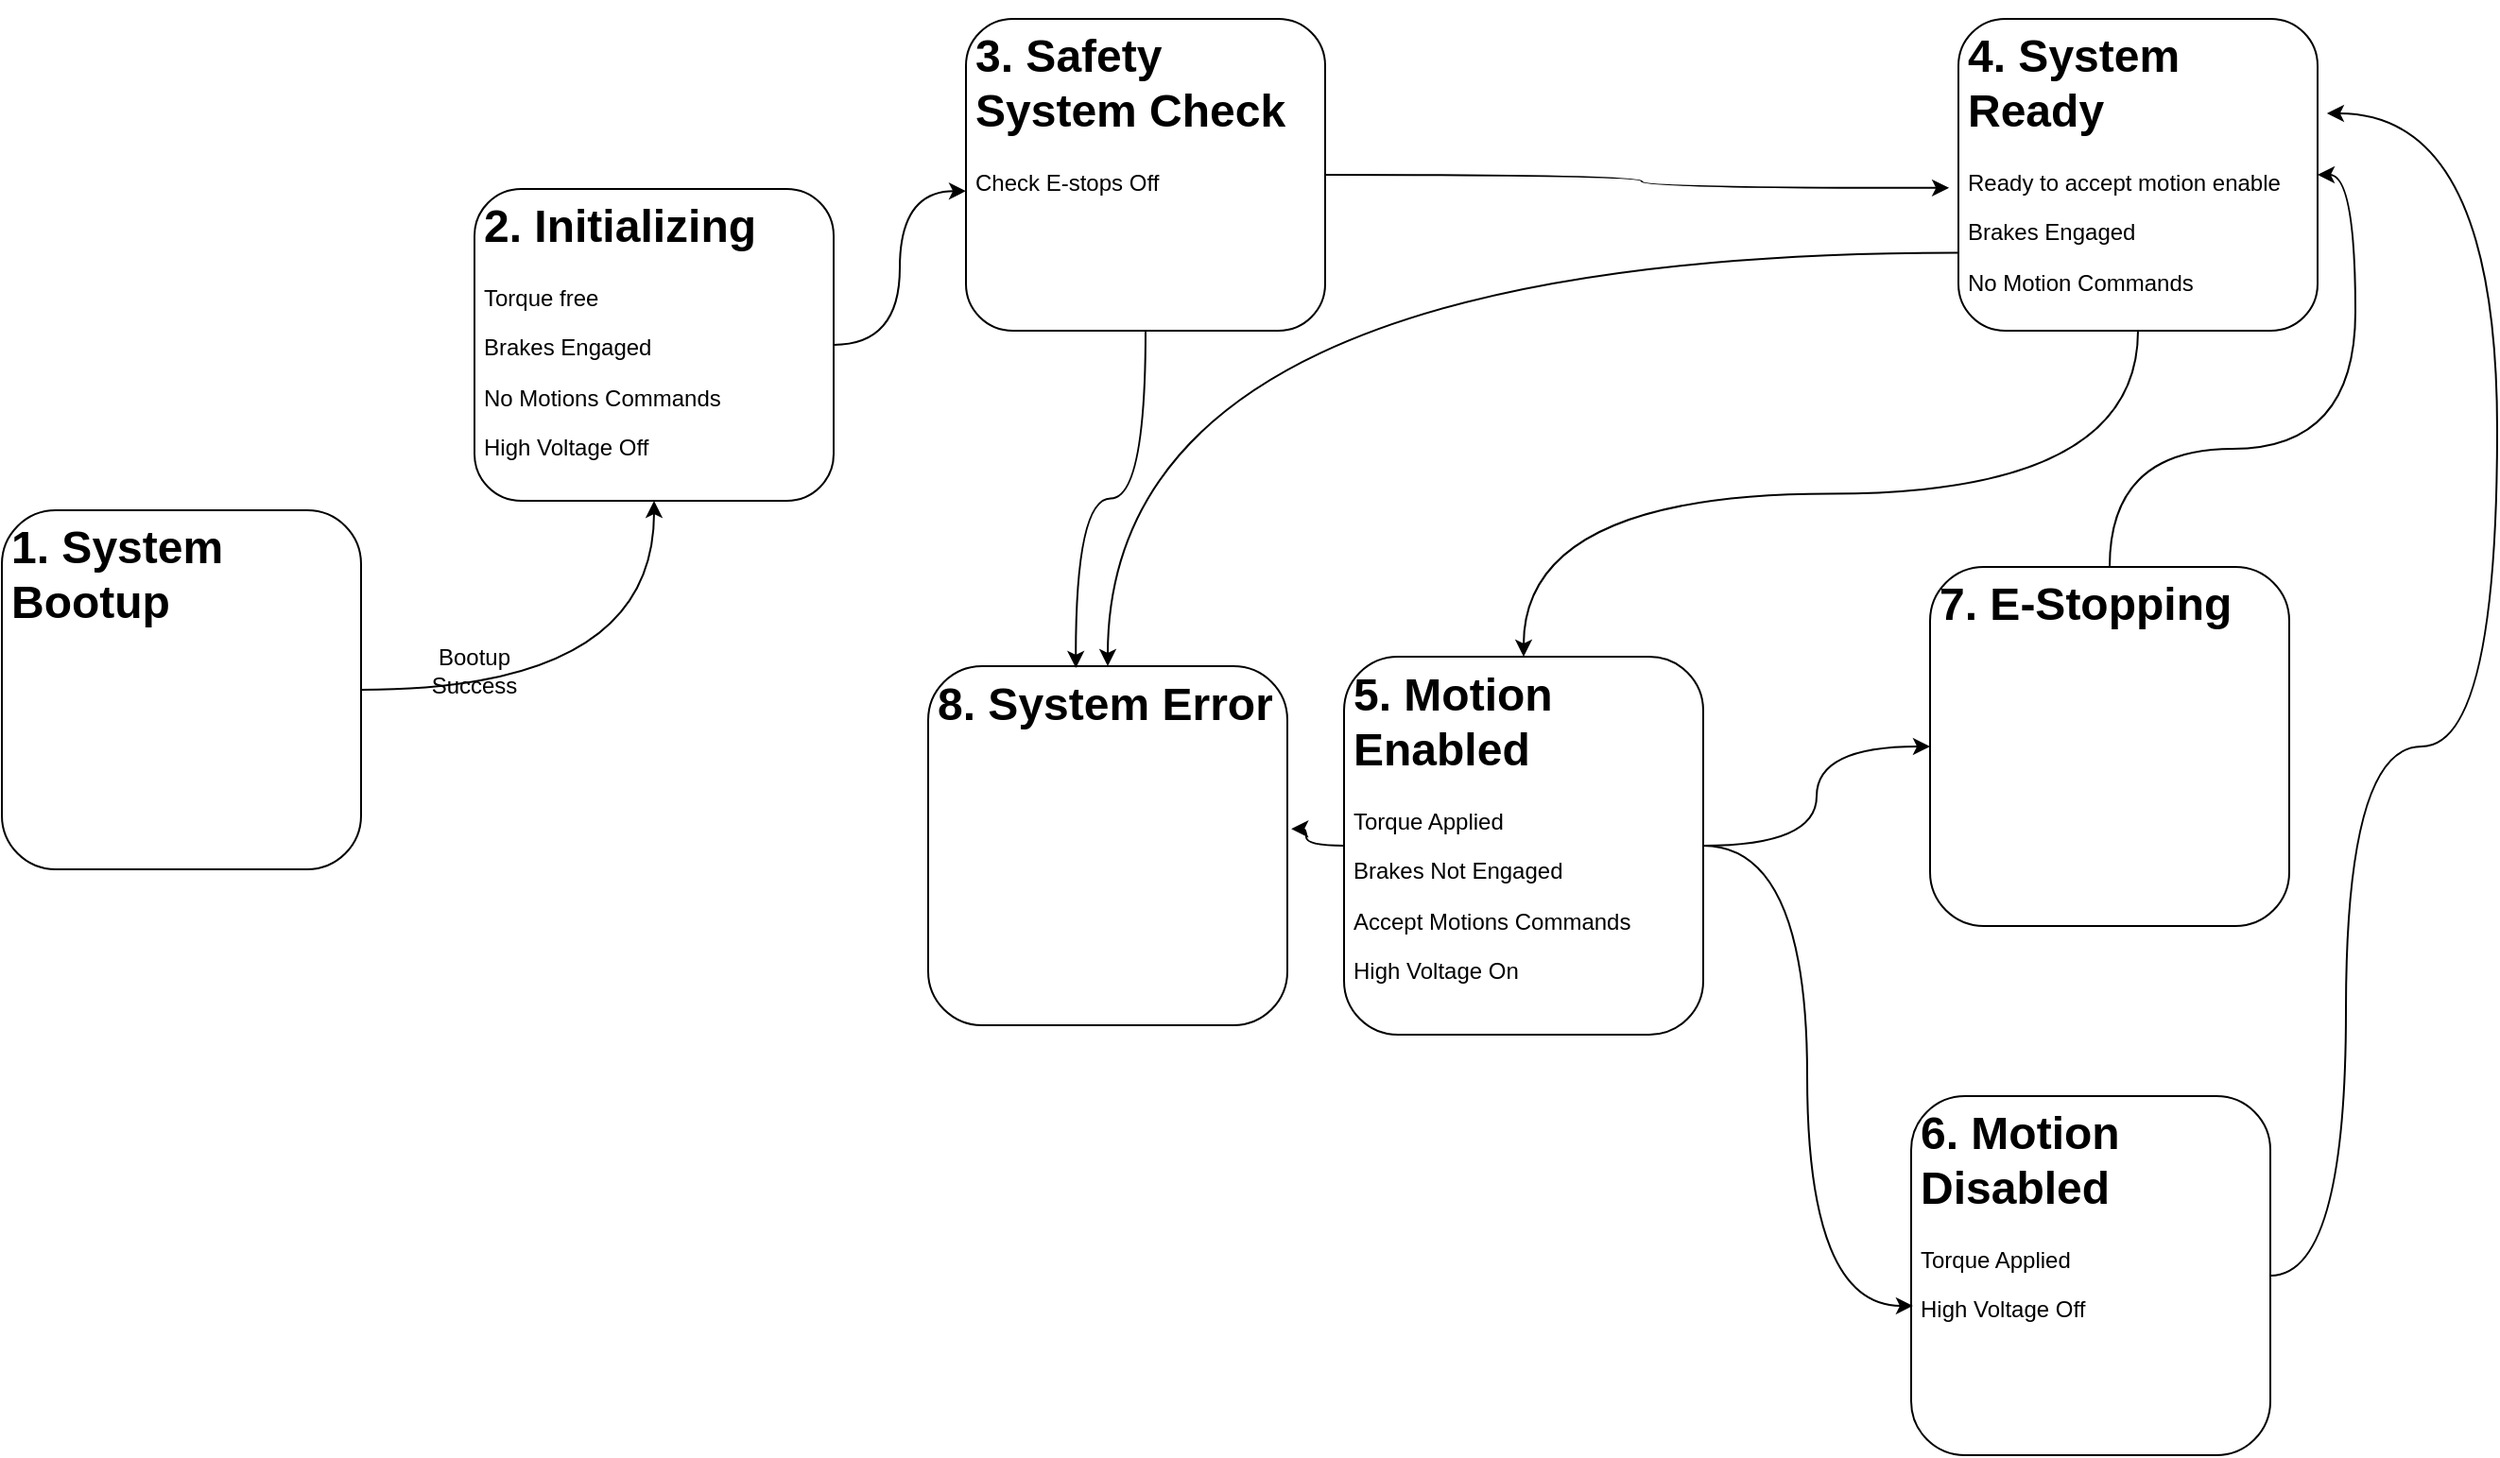 <mxfile version="11.0.8" type="github"><diagram name="Page-1" id="ad52d381-51e7-2e0d-a935-2d0ddd2fd229"><mxGraphModel dx="1422" dy="796" grid="1" gridSize="10" guides="1" tooltips="1" connect="1" arrows="1" fold="1" page="1" pageScale="1" pageWidth="1400" pageHeight="850" background="#ffffff" math="0" shadow="0"><root><mxCell id="0"/><mxCell id="1" parent="0"/><mxCell id="o-RwKzR7im1ZdPDYEZXS-4" style="edgeStyle=orthogonalEdgeStyle;curved=1;rounded=0;orthogonalLoop=1;jettySize=auto;html=1;entryX=-0.026;entryY=0.542;entryDx=0;entryDy=0;entryPerimeter=0;exitX=1;exitY=0.5;exitDx=0;exitDy=0;" edge="1" parent="1" source="o-RwKzR7im1ZdPDYEZXS-18" target="o-RwKzR7im1ZdPDYEZXS-19"><mxGeometry relative="1" as="geometry"><mxPoint x="570" y="60" as="sourcePoint"/></mxGeometry></mxCell><mxCell id="o-RwKzR7im1ZdPDYEZXS-15" value="Bootup Success" style="text;html=1;strokeColor=none;fillColor=none;align=center;verticalAlign=middle;whiteSpace=wrap;rounded=0;" vertex="1" parent="1"><mxGeometry x="260" y="385" width="40" height="20" as="geometry"/></mxCell><mxCell id="o-RwKzR7im1ZdPDYEZXS-28" style="edgeStyle=orthogonalEdgeStyle;curved=1;rounded=0;orthogonalLoop=1;jettySize=auto;html=1;entryX=0;entryY=0.552;entryDx=0;entryDy=0;entryPerimeter=0;" edge="1" parent="1" source="o-RwKzR7im1ZdPDYEZXS-16" target="o-RwKzR7im1ZdPDYEZXS-18"><mxGeometry relative="1" as="geometry"/></mxCell><mxCell id="o-RwKzR7im1ZdPDYEZXS-16" value="&lt;h1&gt;2. Initializing&lt;/h1&gt;&lt;p&gt;Torque free&lt;/p&gt;&lt;p&gt;Brakes Engaged&lt;/p&gt;&lt;p&gt;No Motions Commands&lt;/p&gt;&lt;p&gt;High Voltage Off&lt;/p&gt;" style="text;html=1;strokeColor=#000000;fillColor=none;spacing=5;spacingTop=-20;whiteSpace=wrap;overflow=hidden;rounded=1;" vertex="1" parent="1"><mxGeometry x="280" y="140" width="190" height="165" as="geometry"/></mxCell><mxCell id="o-RwKzR7im1ZdPDYEZXS-38" style="edgeStyle=orthogonalEdgeStyle;curved=1;rounded=0;orthogonalLoop=1;jettySize=auto;html=1;entryX=0.411;entryY=0.005;entryDx=0;entryDy=0;entryPerimeter=0;" edge="1" parent="1" source="o-RwKzR7im1ZdPDYEZXS-18" target="o-RwKzR7im1ZdPDYEZXS-22"><mxGeometry relative="1" as="geometry"/></mxCell><mxCell id="o-RwKzR7im1ZdPDYEZXS-18" value="&lt;h1&gt;3. Safety System Check&lt;/h1&gt;&lt;p&gt;Check E-stops Off&lt;/p&gt;&lt;p&gt;&lt;br&gt;&lt;/p&gt;" style="text;html=1;strokeColor=#000000;fillColor=none;spacing=5;spacingTop=-20;whiteSpace=wrap;overflow=hidden;rounded=1;" vertex="1" parent="1"><mxGeometry x="540" y="50" width="190" height="165" as="geometry"/></mxCell><mxCell id="o-RwKzR7im1ZdPDYEZXS-36" style="edgeStyle=orthogonalEdgeStyle;curved=1;rounded=0;orthogonalLoop=1;jettySize=auto;html=1;exitX=0.5;exitY=1;exitDx=0;exitDy=0;" edge="1" parent="1" source="o-RwKzR7im1ZdPDYEZXS-19" target="o-RwKzR7im1ZdPDYEZXS-20"><mxGeometry relative="1" as="geometry"/></mxCell><mxCell id="o-RwKzR7im1ZdPDYEZXS-37" style="edgeStyle=orthogonalEdgeStyle;curved=1;rounded=0;orthogonalLoop=1;jettySize=auto;html=1;exitX=0;exitY=0.75;exitDx=0;exitDy=0;" edge="1" parent="1" source="o-RwKzR7im1ZdPDYEZXS-19" target="o-RwKzR7im1ZdPDYEZXS-22"><mxGeometry relative="1" as="geometry"/></mxCell><mxCell id="o-RwKzR7im1ZdPDYEZXS-19" value="&lt;h1&gt;4. System Ready&lt;/h1&gt;&lt;p&gt;Ready to accept motion enable&lt;/p&gt;&lt;p&gt;Brakes Engaged&lt;/p&gt;&lt;p&gt;No Motion Commands&lt;/p&gt;" style="text;html=1;strokeColor=#000000;fillColor=none;spacing=5;spacingTop=-20;whiteSpace=wrap;overflow=hidden;rounded=1;" vertex="1" parent="1"><mxGeometry x="1065" y="50" width="190" height="165" as="geometry"/></mxCell><mxCell id="o-RwKzR7im1ZdPDYEZXS-39" style="edgeStyle=orthogonalEdgeStyle;curved=1;rounded=0;orthogonalLoop=1;jettySize=auto;html=1;entryX=1.011;entryY=0.453;entryDx=0;entryDy=0;entryPerimeter=0;" edge="1" parent="1" source="o-RwKzR7im1ZdPDYEZXS-20" target="o-RwKzR7im1ZdPDYEZXS-22"><mxGeometry relative="1" as="geometry"/></mxCell><mxCell id="o-RwKzR7im1ZdPDYEZXS-40" style="edgeStyle=orthogonalEdgeStyle;curved=1;rounded=0;orthogonalLoop=1;jettySize=auto;html=1;entryX=0;entryY=0.5;entryDx=0;entryDy=0;" edge="1" parent="1" source="o-RwKzR7im1ZdPDYEZXS-20" target="o-RwKzR7im1ZdPDYEZXS-23"><mxGeometry relative="1" as="geometry"/></mxCell><mxCell id="o-RwKzR7im1ZdPDYEZXS-42" style="edgeStyle=orthogonalEdgeStyle;curved=1;rounded=0;orthogonalLoop=1;jettySize=auto;html=1;entryX=0.005;entryY=0.584;entryDx=0;entryDy=0;entryPerimeter=0;" edge="1" parent="1" source="o-RwKzR7im1ZdPDYEZXS-20" target="o-RwKzR7im1ZdPDYEZXS-21"><mxGeometry relative="1" as="geometry"/></mxCell><mxCell id="o-RwKzR7im1ZdPDYEZXS-20" value="&lt;h1&gt;5. Motion Enabled&lt;/h1&gt;&lt;p&gt;Torque Applied&lt;/p&gt;&lt;p&gt;Brakes Not Engaged&lt;/p&gt;&lt;p&gt;Accept Motions Commands&lt;/p&gt;&lt;p&gt;High Voltage On&lt;/p&gt;" style="text;html=1;strokeColor=#000000;fillColor=none;spacing=5;spacingTop=-20;whiteSpace=wrap;overflow=hidden;rounded=1;" vertex="1" parent="1"><mxGeometry x="740" y="387.5" width="190" height="200" as="geometry"/></mxCell><mxCell id="o-RwKzR7im1ZdPDYEZXS-45" style="edgeStyle=orthogonalEdgeStyle;curved=1;rounded=0;orthogonalLoop=1;jettySize=auto;html=1;entryX=1.026;entryY=0.303;entryDx=0;entryDy=0;entryPerimeter=0;exitX=1;exitY=0.5;exitDx=0;exitDy=0;" edge="1" parent="1" source="o-RwKzR7im1ZdPDYEZXS-21" target="o-RwKzR7im1ZdPDYEZXS-19"><mxGeometry relative="1" as="geometry"><Array as="points"><mxPoint x="1270" y="435"/><mxPoint x="1350" y="435"/><mxPoint x="1350" y="100"/></Array></mxGeometry></mxCell><mxCell id="o-RwKzR7im1ZdPDYEZXS-21" value="&lt;h1&gt;6. Motion Disabled&lt;/h1&gt;&lt;p&gt;Torque Applied&lt;/p&gt;&lt;p&gt;High Voltage Off&lt;/p&gt;" style="text;html=1;strokeColor=#000000;fillColor=none;spacing=5;spacingTop=-20;whiteSpace=wrap;overflow=hidden;rounded=1;" vertex="1" parent="1"><mxGeometry x="1040" y="620" width="190" height="190" as="geometry"/></mxCell><mxCell id="o-RwKzR7im1ZdPDYEZXS-22" value="&lt;h1&gt;8. System Error&lt;/h1&gt;&lt;p&gt;&lt;br&gt;&lt;/p&gt;" style="text;html=1;strokeColor=#000000;fillColor=none;spacing=5;spacingTop=-20;whiteSpace=wrap;overflow=hidden;rounded=1;" vertex="1" parent="1"><mxGeometry x="520" y="392.5" width="190" height="190" as="geometry"/></mxCell><mxCell id="o-RwKzR7im1ZdPDYEZXS-41" style="edgeStyle=orthogonalEdgeStyle;curved=1;rounded=0;orthogonalLoop=1;jettySize=auto;html=1;entryX=1;entryY=0.5;entryDx=0;entryDy=0;" edge="1" parent="1" source="o-RwKzR7im1ZdPDYEZXS-23" target="o-RwKzR7im1ZdPDYEZXS-19"><mxGeometry relative="1" as="geometry"/></mxCell><mxCell id="o-RwKzR7im1ZdPDYEZXS-23" value="&lt;h1&gt;7. E-Stopping&lt;/h1&gt;" style="text;html=1;strokeColor=#000000;fillColor=none;spacing=5;spacingTop=-20;whiteSpace=wrap;overflow=hidden;rounded=1;" vertex="1" parent="1"><mxGeometry x="1050" y="340" width="190" height="190" as="geometry"/></mxCell><mxCell id="o-RwKzR7im1ZdPDYEZXS-25" value="" style="edgeStyle=orthogonalEdgeStyle;curved=1;rounded=0;orthogonalLoop=1;jettySize=auto;html=1;" edge="1" parent="1" source="o-RwKzR7im1ZdPDYEZXS-24" target="o-RwKzR7im1ZdPDYEZXS-16"><mxGeometry relative="1" as="geometry"/></mxCell><mxCell id="o-RwKzR7im1ZdPDYEZXS-24" value="&lt;h1&gt;1. System Bootup&lt;/h1&gt;" style="text;html=1;strokeColor=#000000;fillColor=none;spacing=5;spacingTop=-20;whiteSpace=wrap;overflow=hidden;rounded=1;" vertex="1" parent="1"><mxGeometry x="30" y="310" width="190" height="190" as="geometry"/></mxCell></root></mxGraphModel></diagram></mxfile>